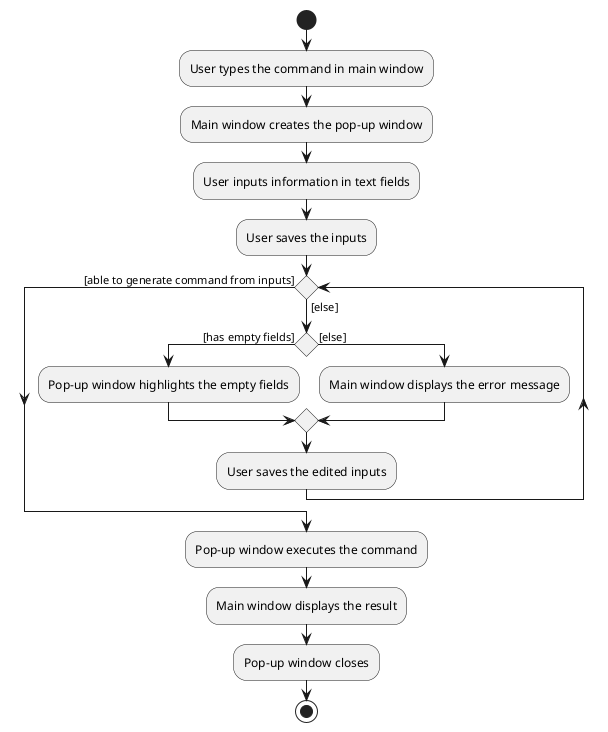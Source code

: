 @startuml
'https://plantuml.com/activity-diagram-beta

start

:User types the command in main window;
:Main window creates the pop-up window;
:User inputs information in text fields;
:User saves the inputs;

while () is ([else])
    if () then ([has empty fields])
            :Pop-up window highlights the empty fields;
        else ([else])
            :Main window displays the error message;
        endif
        :User saves the edited inputs;

endwhile ([able to generate command from inputs])
:Pop-up window executes the command;
:Main window displays the result;
:Pop-up window closes;
stop

@enduml
